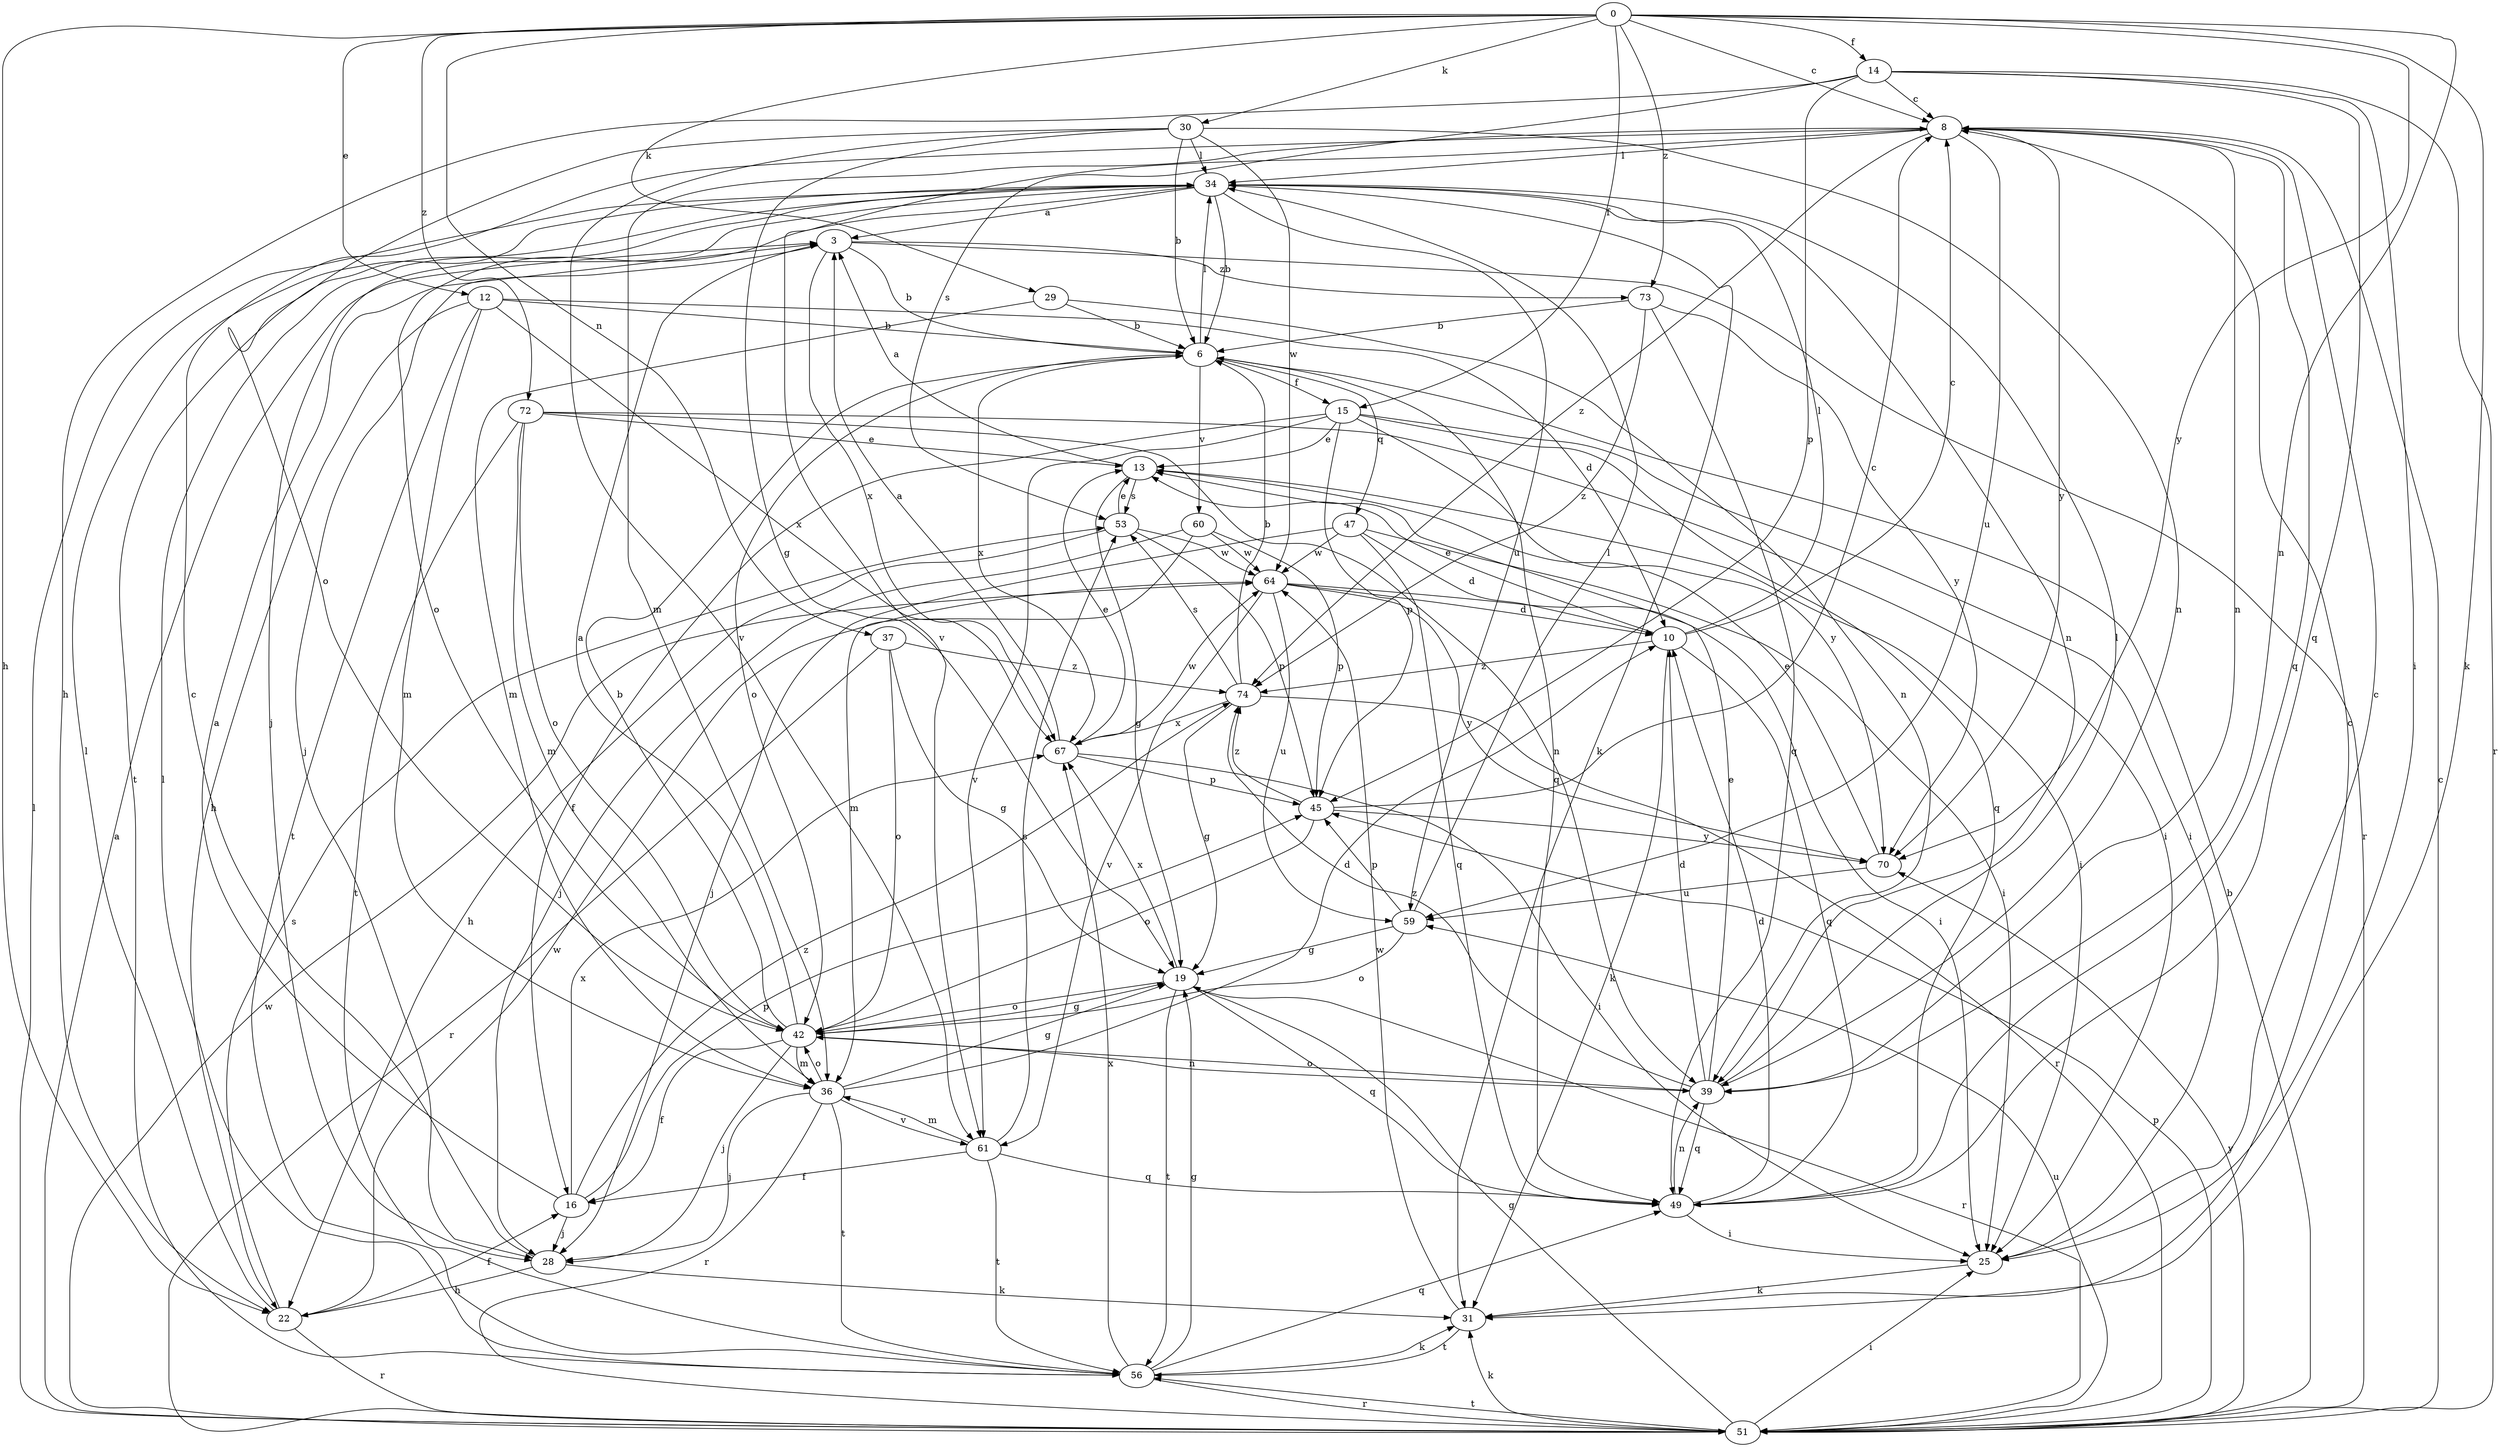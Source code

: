 strict digraph  {
0;
3;
6;
8;
10;
12;
13;
14;
15;
16;
19;
22;
25;
28;
29;
30;
31;
34;
36;
37;
39;
42;
45;
47;
49;
51;
53;
56;
59;
60;
61;
64;
67;
70;
72;
73;
74;
0 -> 8  [label=c];
0 -> 12  [label=e];
0 -> 14  [label=f];
0 -> 15  [label=f];
0 -> 22  [label=h];
0 -> 29  [label=k];
0 -> 30  [label=k];
0 -> 31  [label=k];
0 -> 37  [label=n];
0 -> 39  [label=n];
0 -> 70  [label=y];
0 -> 72  [label=z];
0 -> 73  [label=z];
3 -> 6  [label=b];
3 -> 28  [label=j];
3 -> 51  [label=r];
3 -> 67  [label=x];
3 -> 73  [label=z];
6 -> 15  [label=f];
6 -> 34  [label=l];
6 -> 42  [label=o];
6 -> 47  [label=q];
6 -> 49  [label=q];
6 -> 60  [label=v];
6 -> 67  [label=x];
8 -> 34  [label=l];
8 -> 36  [label=m];
8 -> 39  [label=n];
8 -> 49  [label=q];
8 -> 59  [label=u];
8 -> 61  [label=v];
8 -> 70  [label=y];
8 -> 74  [label=z];
10 -> 8  [label=c];
10 -> 13  [label=e];
10 -> 31  [label=k];
10 -> 34  [label=l];
10 -> 49  [label=q];
10 -> 74  [label=z];
12 -> 6  [label=b];
12 -> 10  [label=d];
12 -> 22  [label=h];
12 -> 36  [label=m];
12 -> 56  [label=t];
12 -> 67  [label=x];
13 -> 3  [label=a];
13 -> 19  [label=g];
13 -> 25  [label=i];
13 -> 53  [label=s];
14 -> 8  [label=c];
14 -> 22  [label=h];
14 -> 25  [label=i];
14 -> 45  [label=p];
14 -> 49  [label=q];
14 -> 51  [label=r];
14 -> 53  [label=s];
15 -> 13  [label=e];
15 -> 16  [label=f];
15 -> 25  [label=i];
15 -> 45  [label=p];
15 -> 49  [label=q];
15 -> 61  [label=v];
15 -> 70  [label=y];
16 -> 3  [label=a];
16 -> 28  [label=j];
16 -> 45  [label=p];
16 -> 67  [label=x];
16 -> 74  [label=z];
19 -> 42  [label=o];
19 -> 49  [label=q];
19 -> 51  [label=r];
19 -> 56  [label=t];
19 -> 67  [label=x];
22 -> 16  [label=f];
22 -> 34  [label=l];
22 -> 51  [label=r];
22 -> 53  [label=s];
22 -> 64  [label=w];
25 -> 8  [label=c];
25 -> 31  [label=k];
28 -> 8  [label=c];
28 -> 22  [label=h];
28 -> 31  [label=k];
29 -> 6  [label=b];
29 -> 36  [label=m];
29 -> 39  [label=n];
30 -> 6  [label=b];
30 -> 19  [label=g];
30 -> 34  [label=l];
30 -> 39  [label=n];
30 -> 42  [label=o];
30 -> 61  [label=v];
30 -> 64  [label=w];
31 -> 8  [label=c];
31 -> 56  [label=t];
31 -> 64  [label=w];
34 -> 3  [label=a];
34 -> 6  [label=b];
34 -> 28  [label=j];
34 -> 31  [label=k];
34 -> 39  [label=n];
34 -> 42  [label=o];
34 -> 56  [label=t];
34 -> 59  [label=u];
36 -> 10  [label=d];
36 -> 19  [label=g];
36 -> 28  [label=j];
36 -> 42  [label=o];
36 -> 51  [label=r];
36 -> 56  [label=t];
36 -> 61  [label=v];
37 -> 19  [label=g];
37 -> 42  [label=o];
37 -> 51  [label=r];
37 -> 74  [label=z];
39 -> 10  [label=d];
39 -> 13  [label=e];
39 -> 34  [label=l];
39 -> 42  [label=o];
39 -> 49  [label=q];
39 -> 74  [label=z];
42 -> 3  [label=a];
42 -> 6  [label=b];
42 -> 16  [label=f];
42 -> 19  [label=g];
42 -> 28  [label=j];
42 -> 36  [label=m];
42 -> 39  [label=n];
45 -> 8  [label=c];
45 -> 42  [label=o];
45 -> 70  [label=y];
45 -> 74  [label=z];
47 -> 10  [label=d];
47 -> 25  [label=i];
47 -> 28  [label=j];
47 -> 49  [label=q];
47 -> 64  [label=w];
49 -> 10  [label=d];
49 -> 25  [label=i];
49 -> 39  [label=n];
51 -> 3  [label=a];
51 -> 6  [label=b];
51 -> 8  [label=c];
51 -> 19  [label=g];
51 -> 25  [label=i];
51 -> 31  [label=k];
51 -> 34  [label=l];
51 -> 45  [label=p];
51 -> 56  [label=t];
51 -> 59  [label=u];
51 -> 64  [label=w];
51 -> 70  [label=y];
53 -> 13  [label=e];
53 -> 22  [label=h];
53 -> 45  [label=p];
53 -> 64  [label=w];
56 -> 19  [label=g];
56 -> 31  [label=k];
56 -> 34  [label=l];
56 -> 49  [label=q];
56 -> 51  [label=r];
56 -> 67  [label=x];
59 -> 19  [label=g];
59 -> 34  [label=l];
59 -> 42  [label=o];
59 -> 45  [label=p];
60 -> 28  [label=j];
60 -> 36  [label=m];
60 -> 45  [label=p];
60 -> 64  [label=w];
61 -> 16  [label=f];
61 -> 36  [label=m];
61 -> 49  [label=q];
61 -> 53  [label=s];
61 -> 56  [label=t];
64 -> 10  [label=d];
64 -> 25  [label=i];
64 -> 59  [label=u];
64 -> 61  [label=v];
64 -> 70  [label=y];
67 -> 3  [label=a];
67 -> 13  [label=e];
67 -> 25  [label=i];
67 -> 45  [label=p];
67 -> 64  [label=w];
70 -> 13  [label=e];
70 -> 59  [label=u];
72 -> 13  [label=e];
72 -> 25  [label=i];
72 -> 36  [label=m];
72 -> 39  [label=n];
72 -> 42  [label=o];
72 -> 56  [label=t];
73 -> 6  [label=b];
73 -> 49  [label=q];
73 -> 70  [label=y];
73 -> 74  [label=z];
74 -> 6  [label=b];
74 -> 19  [label=g];
74 -> 51  [label=r];
74 -> 53  [label=s];
74 -> 67  [label=x];
}
